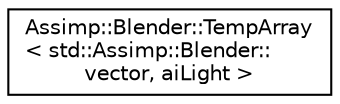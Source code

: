 digraph "Graphical Class Hierarchy"
{
  edge [fontname="Helvetica",fontsize="10",labelfontname="Helvetica",labelfontsize="10"];
  node [fontname="Helvetica",fontsize="10",shape=record];
  rankdir="LR";
  Node1 [label="Assimp::Blender::TempArray\l\< std::Assimp::Blender::\lvector, aiLight \>",height=0.2,width=0.4,color="black", fillcolor="white", style="filled",URL="$struct_assimp_1_1_blender_1_1_temp_array.html"];
}
